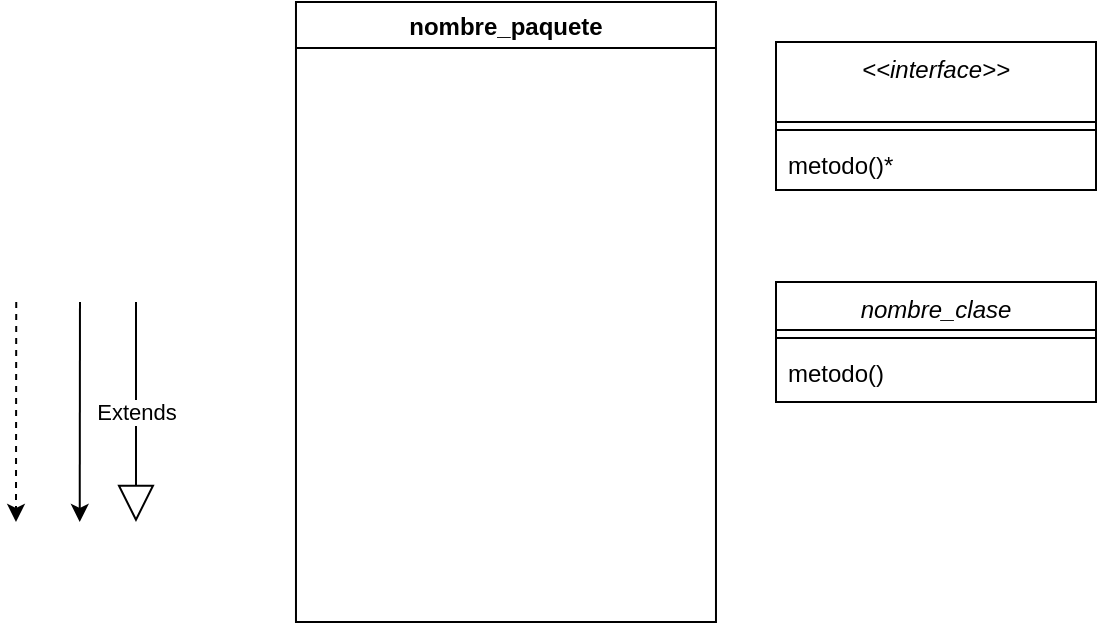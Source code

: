 <mxfile version="14.6.13" type="device"><diagram id="C5RBs43oDa-KdzZeNtuy" name="Page-1"><mxGraphModel dx="1086" dy="806" grid="1" gridSize="10" guides="1" tooltips="1" connect="1" arrows="1" fold="1" page="1" pageScale="1" pageWidth="827" pageHeight="1169" math="0" shadow="0"><root><mxCell id="WIyWlLk6GJQsqaUBKTNV-0"/><mxCell id="WIyWlLk6GJQsqaUBKTNV-1" parent="WIyWlLk6GJQsqaUBKTNV-0"/><mxCell id="ZD-2VMVkaNNz4humHolC-57" value="nombre_paquete" style="swimlane;fillColor=none;" parent="WIyWlLk6GJQsqaUBKTNV-1" vertex="1"><mxGeometry x="369.99" y="60" width="210" height="310" as="geometry"/></mxCell><mxCell id="ZD-2VMVkaNNz4humHolC-92" value="" style="endArrow=classic;html=1;" parent="WIyWlLk6GJQsqaUBKTNV-1" edge="1"><mxGeometry width="50" height="50" relative="1" as="geometry"><mxPoint x="261.99" y="210" as="sourcePoint"/><mxPoint x="261.865" y="320" as="targetPoint"/></mxGeometry></mxCell><mxCell id="ZD-2VMVkaNNz4humHolC-58" value="Extends" style="endArrow=block;endSize=16;endFill=0;html=1;" parent="WIyWlLk6GJQsqaUBKTNV-1" edge="1"><mxGeometry width="160" relative="1" as="geometry"><mxPoint x="289.99" y="210" as="sourcePoint"/><mxPoint x="289.99" y="320" as="targetPoint"/></mxGeometry></mxCell><mxCell id="ShkKD8K5ReQVSErVy7A8-0" value="" style="endArrow=classic;html=1;dashed=1;" parent="WIyWlLk6GJQsqaUBKTNV-1" edge="1"><mxGeometry width="50" height="50" relative="1" as="geometry"><mxPoint x="230.12" y="210" as="sourcePoint"/><mxPoint x="229.995" y="320" as="targetPoint"/></mxGeometry></mxCell><mxCell id="ZD-2VMVkaNNz4humHolC-67" value="nombre_clase" style="swimlane;fontStyle=2;align=center;verticalAlign=top;childLayout=stackLayout;horizontal=1;startSize=24;horizontalStack=0;resizeParent=1;resizeLast=0;collapsible=1;marginBottom=0;rounded=0;shadow=0;strokeWidth=1;" parent="WIyWlLk6GJQsqaUBKTNV-1" vertex="1"><mxGeometry x="610" y="200" width="160" height="60" as="geometry"><mxRectangle x="120" y="200" width="160" height="26" as="alternateBounds"/></mxGeometry></mxCell><mxCell id="ZD-2VMVkaNNz4humHolC-68" value="" style="line;html=1;strokeWidth=1;align=left;verticalAlign=middle;spacingTop=-1;spacingLeft=3;spacingRight=3;rotatable=0;labelPosition=right;points=[];portConstraint=eastwest;" parent="ZD-2VMVkaNNz4humHolC-67" vertex="1"><mxGeometry y="24" width="160" height="8" as="geometry"/></mxCell><mxCell id="ZD-2VMVkaNNz4humHolC-69" value="metodo()" style="text;align=left;verticalAlign=top;spacingLeft=4;spacingRight=4;overflow=hidden;rotatable=0;points=[[0,0.5],[1,0.5]];portConstraint=eastwest;" parent="ZD-2VMVkaNNz4humHolC-67" vertex="1"><mxGeometry y="32" width="160" height="26" as="geometry"/></mxCell><mxCell id="ZD-2VMVkaNNz4humHolC-63" value="&lt;&lt;interface&gt;&gt;&#10;" style="swimlane;fontStyle=2;align=center;verticalAlign=top;childLayout=stackLayout;horizontal=1;startSize=40;horizontalStack=0;resizeParent=1;resizeLast=0;collapsible=1;marginBottom=0;rounded=0;shadow=0;strokeWidth=1;" parent="WIyWlLk6GJQsqaUBKTNV-1" vertex="1"><mxGeometry x="610" y="80" width="160" height="74" as="geometry"><mxRectangle x="120" y="200" width="160" height="26" as="alternateBounds"/></mxGeometry></mxCell><mxCell id="ZD-2VMVkaNNz4humHolC-64" value="" style="line;html=1;strokeWidth=1;align=left;verticalAlign=middle;spacingTop=-1;spacingLeft=3;spacingRight=3;rotatable=0;labelPosition=right;points=[];portConstraint=eastwest;" parent="ZD-2VMVkaNNz4humHolC-63" vertex="1"><mxGeometry y="40" width="160" height="8" as="geometry"/></mxCell><mxCell id="ZD-2VMVkaNNz4humHolC-65" value="metodo()*" style="text;align=left;verticalAlign=top;spacingLeft=4;spacingRight=4;overflow=hidden;rotatable=0;points=[[0,0.5],[1,0.5]];portConstraint=eastwest;" parent="ZD-2VMVkaNNz4humHolC-63" vertex="1"><mxGeometry y="48" width="160" height="26" as="geometry"/></mxCell></root></mxGraphModel></diagram></mxfile>